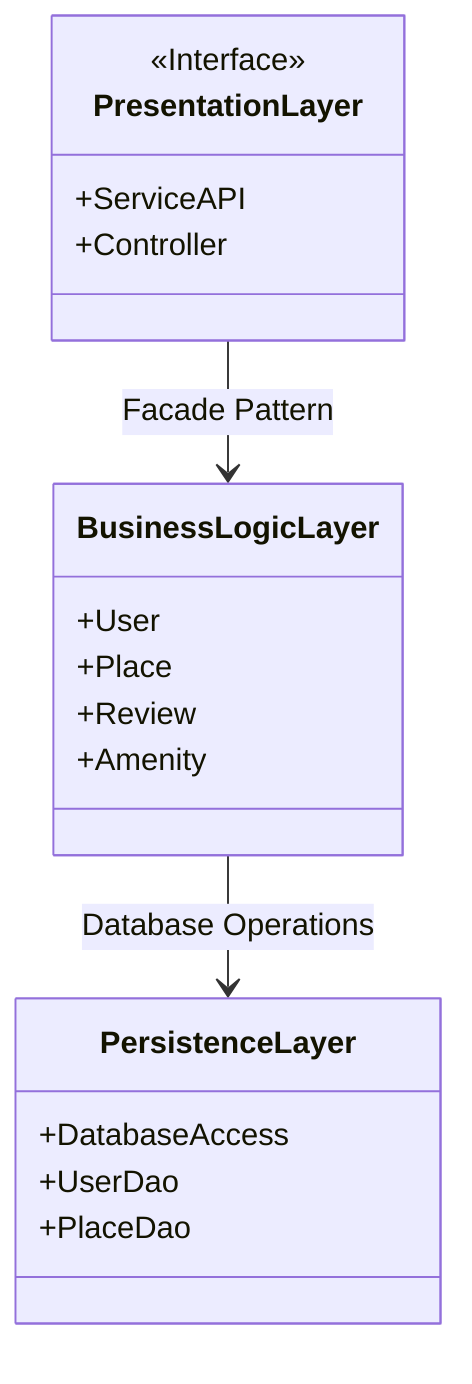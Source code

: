 classDiagram
class PresentationLayer {
    <<Interface>>
    +ServiceAPI
    +Controller
}
class BusinessLogicLayer {

    +User
    +Place
    +Review
    +Amenity
}
class PersistenceLayer {
    +DatabaseAccess
    +UserDao
    +PlaceDao
}
PresentationLayer --> BusinessLogicLayer : Facade Pattern
BusinessLogicLayer --> PersistenceLayer : Database Operations